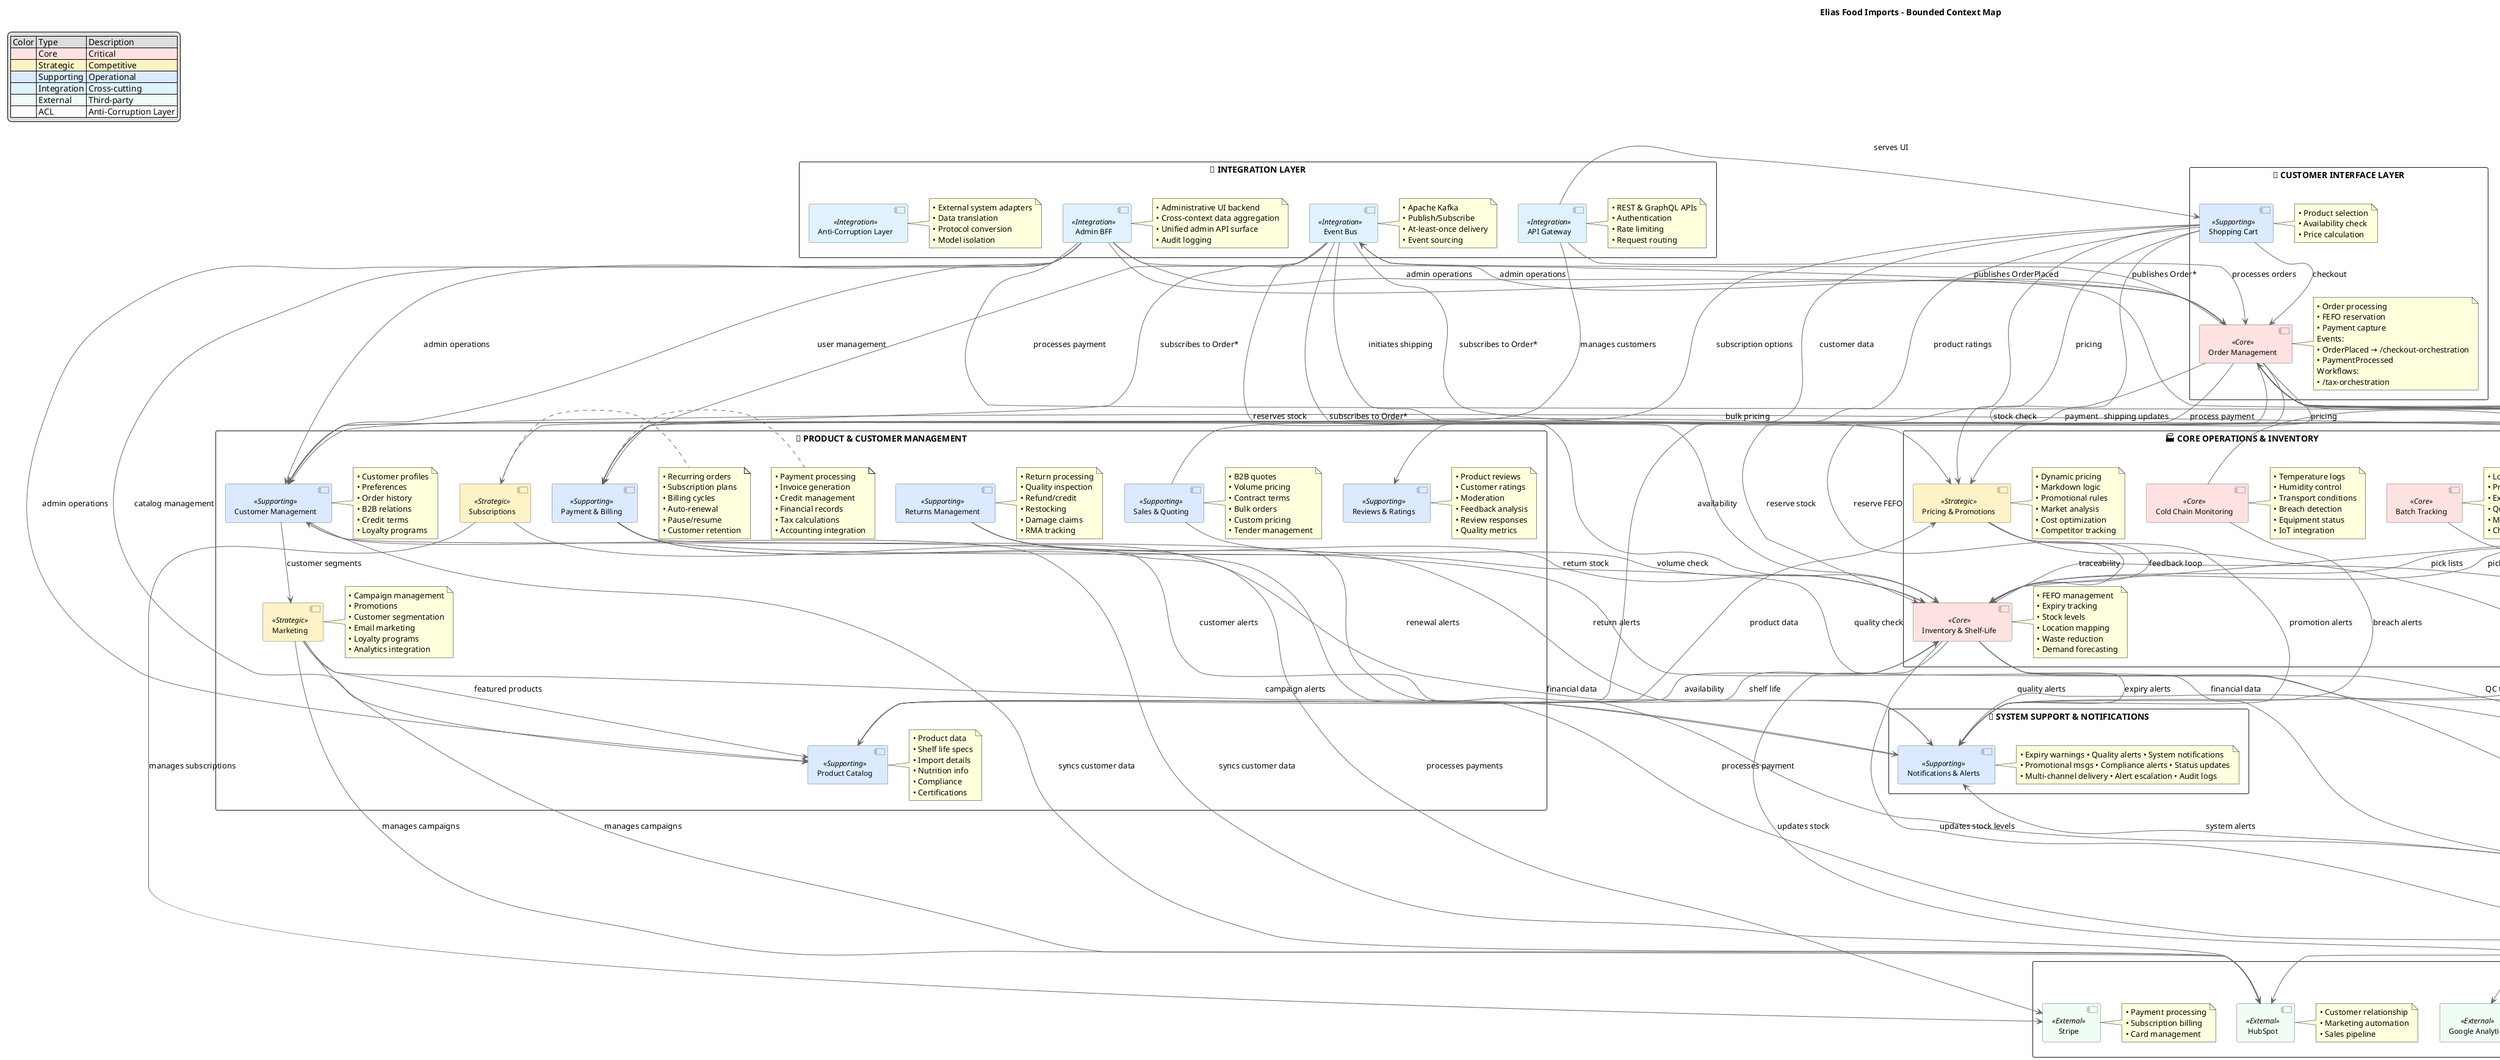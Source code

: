 @startuml efi_context_map

' Enhanced diagram with complete integration points
skinparam component {
    BackgroundColor #dbeafe
    BackgroundColor<<Core>> #fee2e2
    BackgroundColor<<Strategic>> #fef3c7
    BackgroundColor<<Integration>> #e0f2fe
    BackgroundColor<<External>> #f0fdf4
    ArrowColor #666666
    BorderColor #666666
    FontSize 12
}

title Elias Food Imports - Bounded Context Map

legend top left
  | Color | Type | Description |
  |<#fee2e2>|<#fee2e2> Core |<#fee2e2> Critical |
  |<#fef3c7>|<#fef3c7> Strategic |<#fef3c7> Competitive |
  |<#dbeafe>|<#dbeafe> Supporting |<#dbeafe> Operational |
  |<#e0f2fe>|<#e0f2fe> Integration |<#e0f2fe> Cross-cutting |
  |<#f0fdf4>|<#f0fdf4> External |<#f0fdf4> Third-party |
  |<#ffffff>|<#ffffff> ACL |<#ffffff> Anti-Corruption Layer |
endlegend

' Define components
rectangle "🛒 CUSTOMER INTERFACE LAYER" {
  [Shopping Cart] as ShoppingCart <<Supporting>>
  note right of ShoppingCart
    • Product selection
    • Availability check
    • Price calculation
  end note

  [Order Management] as OrderMgmt <<Core>>
  note right of OrderMgmt
    • Order processing
    • FEFO reservation
    • Payment capture
    Events:
    • OrderPlaced → /checkout-orchestration
    • PaymentProcessed
    Workflows: 
    • /tax-orchestration
  end note
}


rectangle "👥 PRODUCT & CUSTOMER MANAGEMENT" as ProductCustomerMgmt {
  [Product Catalog] as ProductCatalog <<Supporting>>
    note right of ProductCatalog
        • Product data
        • Shelf life specs
        • Import details
        • Nutrition info
        • Compliance
        • Certifications
    end note

    [Customer Management] as CustomerMgmt <<Supporting>>
    note right of CustomerMgmt
        • Customer profiles
        • Preferences
        • Order history
        • B2B relations
        • Credit terms
        • Loyalty programs
    end note

    [Payment & Billing] as PaymentBilling <<Supporting>>
    note right of PaymentBilling
        • Payment processing
        • Invoice generation
        • Credit management
        • Financial records
        • Tax calculations
        • Accounting integration
    end note

    [Sales & Quoting] as SalesQuoting <<Supporting>>
    note right of SalesQuoting
        • B2B quotes
        • Volume pricing
        • Contract terms
        • Bulk orders
        • Custom pricing
        • Tender management
    end note

    [Returns Management] as ReturnsMgmt <<Supporting>>
    note right of ReturnsMgmt
        • Return processing
        • Quality inspection
        • Refund/credit
        • Restocking
        • Damage claims
        • RMA tracking
    end note
    
    [Subscriptions] as Subscriptions <<Strategic>>
    note right of Subscriptions
        • Recurring orders
        • Subscription plans
        • Billing cycles
        • Auto-renewal
        • Pause/resume
        • Customer retention
    end note
    
    [Reviews & Ratings] as Reviews <<Supporting>>
    note right of Reviews
        • Product reviews
        • Customer ratings
        • Moderation
        • Feedback analysis
        • Review responses
        • Quality metrics
    end note
    
    [Marketing] as Marketing <<Strategic>>
    note right of Marketing
        • Campaign management
        • Promotions
        • Customer segmentation
        • Email marketing
        • Loyalty programs
        • Analytics integration
    end note
}


rectangle "🏭 CORE OPERATIONS & INVENTORY" as CoreOperations {
  [Inventory & Shelf-Life] as InventoryShelfLife <<Core>>
    note right of InventoryShelfLife
        • FEFO management
        • Expiry tracking
        • Stock levels
        • Location mapping
        • Waste reduction
        • Demand forecasting
    end note

    [Batch Tracking] as BatchTracking <<Core>>
    note right of BatchTracking
        • Lot numbers
        • Production dates
        • Expiry dates
        • Quality scores
        • Movement history
        • Chain of custody
    end note

    [Cold Chain Monitoring] as ColdChainMonitor <<Core>>
    note right of ColdChainMonitor
        • Temperature logs
        • Humidity control
        • Transport conditions
        • Breach detection
        • Equipment status
        • IoT integration
    end note

    [Pricing & Promotions] as PricingPromotions <<Strategic>>
    note right of PricingPromotions
        • Dynamic pricing
        • Markdown logic
        • Promotional rules
        • Market analysis
        • Cost optimization
        • Competitor tracking
    end note
}


rectangle "📦 FULFILLMENT & QUALITY ASSURANCE" as FulfillmentQuality {
  [Shipping & Fulfillment] as ShippingFulfillment <<Core>>
    note right of ShippingFulfillment
        • Order picking
        • Packing optimization
        • Carrier selection
        • Delivery tracking
        • Route optimization
        • Warehouse mgmt
    end note

    [Supplier & Traceability] as SupplierTrace <<Core>>
    note right of SupplierTrace
        • Supplier records
        • Origin tracking
        • Certification mgmt
        • Recall procedures
        • Compliance docs
        • Audit trails
    end note

    [Quality Control] as QualityControl <<Core>>
    note right of QualityControl
        • Incoming inspection
        • Quality standards
        • Testing protocols
        • Rejection handling
        • Compliance check
        • Lab integration
    end note

    [Analytics & Reporting] as AnalyticsReporting <<Supporting>>
    note right of AnalyticsReporting
        • Performance KPIs
        • Trend analysis
        • Demand forecasting
        • Loss prevention
        • ROI metrics
        • BI dashboards
    end note
}


rectangle "🔔 SYSTEM SUPPORT & NOTIFICATIONS" as SystemSupport {
  [Notifications & Alerts] as NotificationsAlerts <<Supporting>>
    note right of NotificationsAlerts
        • Expiry warnings • Quality alerts • System notifications
        • Promotional msgs • Compliance alerts • Status updates
        • Multi-channel delivery • Alert escalation • Audit logs
    end note
}

' Integration Layer
rectangle "🔄 INTEGRATION LAYER" as IntegrationLayer {
  [Event Bus] as EventBus <<Integration>>
    note right of EventBus
        • Apache Kafka
        • Publish/Subscribe
        • At-least-once delivery
        • Event sourcing
    end note
    
  [API Gateway] as APIGateway <<Integration>>
    note right of APIGateway
        • REST & GraphQL APIs
        • Authentication
        • Rate limiting
        • Request routing
    end note
    
  [Admin BFF] as AdminBFF <<Integration>>
    note right of AdminBFF
        • Administrative UI backend
        • Cross-context data aggregation
        • Unified admin API surface
        • Audit logging
    end note
    
  [Anti-Corruption Layer] as ACL <<Integration>>
    note right of ACL
        • External system adapters
        • Data translation
        • Protocol conversion
        • Model isolation
    end note
}

' External Systems
rectangle "🌐 EXTERNAL SYSTEMS" as ExternalSystems {
  ' Payment & Financial
  [Stripe] as Stripe <<External>>
  note right of Stripe
    • Payment processing
    • Subscription billing
    • Card management
  end note
  
  ' ERP & Operations
  [Odoo ERP] as Odoo <<External>>
  note right of Odoo
    • Inventory management
    • Order processing
    • Supply chain
  end note
  
  ' CRM & Marketing
  [HubSpot] as HubSpot <<External>>
  note right of HubSpot
    • Customer relationship
    • Marketing automation
    • Sales pipeline
  end note
  
  ' Logistics
  [Shipping Carriers] as ShippingCarriers <<External>>
  note right of ShippingCarriers
    • FedEx
    • UPS
    • DHL
    • Local couriers
  end note
  
  ' EDI & B2B
  [Supplier EDI] as SupplierEDI <<External>>
  note right of SupplierEDI
    • Supplier integration
    • Purchase orders
    • ASN processing
  end note
  
  ' Analytics
  [Google Analytics] as GoogleAnalytics <<External>>
  [Tableau] as Tableau <<External>>
  
  ' Compliance
  [Compliance Services] as ComplianceServices <<External>>
  note right of ComplianceServices
    • Food safety
    • Import/export
    • Certifications
  end note
  
  [Payment Gateway] as Payment <<External>>
  [Warehouse System] as Warehouse <<External>>
  
  ' Integration points between bounded contexts
  ShoppingCart --> OrderMgmt : checkout
  OrderMgmt --> PaymentBilling : process payment
  OrderMgmt --> InventoryShelfLife : reserve stock
  OrderMgmt --> ShippingFulfillment : fulfill order
  PaymentBilling --> AnalyticsReporting : financial data
  InventoryShelfLife --> ShippingFulfillment : pick lists
  ShippingFulfillment --> CustomerMgmt : shipping updates
  CustomerMgmt --> Marketing : customer segments
  Marketing --> ProductCatalog : featured products
  ProductCatalog --> InventoryShelfLife : availability
  
  ' Event flows
  OrderMgmt --> EventBus : publishes OrderPlaced
  EventBus --> PaymentBilling : processes payment
  EventBus --> InventoryShelfLife : reserves stock
  EventBus --> ShippingFulfillment : initiates shipping
  
  ' External system integrations
  PaymentBilling --> Payment : processes payment
  OrderMgmt --> Warehouse : reserves inventory
  InventoryShelfLife --> Warehouse : updates stock levels
  ShippingFulfillment --> ShippingCarriers : schedules shipments
  CustomerMgmt --> HubSpot : syncs customer data
  Marketing --> HubSpot : manages campaigns
  AnalyticsReporting --> Tableau : visualizes data
  
  ' Cross-cutting concerns
  AdminBFF --> OrderMgmt : admin operations
  AdminBFF --> CustomerMgmt : user management
  AdminBFF --> ProductCatalog : catalog management
  
  ' Enhanced Integration Points with ACLs
  OrderMgmt --> Payment : [ACL]\nProcess Payment
  OrderMgmt --> Warehouse : [OHS]\nReserve Inventory
  
  ' Core business flows
  PricingPromotions --> InventoryShelfLife : feedback loop

  ' Within Fulfillment & Quality
  ShippingFulfillment --> SupplierTrace
  SupplierTrace --> QualityControl
  QualityControl --> AnalyticsReporting
  AnalyticsReporting --> ShippingFulfillment : feedback loop

' Cross-layer connections
ShoppingCart --> ProductCatalog : availability
ShoppingCart --> CustomerMgmt : customer data
ShoppingCart --> Subscriptions : subscription options
ShoppingCart --> Reviews : product ratings
OrderMgmt --> PaymentBilling : payment
ShoppingCart --> InventoryShelfLife : stock check
ShoppingCart --> PricingPromotions : pricing
OrderMgmt --> InventoryShelfLife : reserve FEFO
OrderMgmt --> PricingPromotions : pricing
OrderMgmt --> ShippingFulfillment : fulfill

ProductCatalog --> InventoryShelfLife : shelf life
ProductCatalog --> PricingPromotions : product data
SalesQuoting --> PricingPromotions : bulk pricing
SalesQuoting --> InventoryShelfLife : volume check
ReturnsMgmt --> InventoryShelfLife : return stock
ReturnsMgmt --> QualityControl : quality check
PaymentBilling --> AnalyticsReporting : financial data

InventoryShelfLife --> ShippingFulfillment : pick lists
InventoryShelfLife --> SupplierTrace : traceability
InventoryShelfLife --> QualityControl : QC trigger
InventoryShelfLife --> AnalyticsReporting : inventory KPIs
BatchTracking --> SupplierTrace : batch info
ColdChainMonitor --> ShippingFulfillment : cold chain
PricingPromotions --> AnalyticsReporting : pricing KPIs

' To Notifications
InventoryShelfLife --> NotificationsAlerts : expiry alerts
ColdChainMonitor --> NotificationsAlerts : breach alerts
PricingPromotions --> NotificationsAlerts : promotion alerts
QualityControl --> NotificationsAlerts : quality alerts
AnalyticsReporting --> NotificationsAlerts : system alerts
ReturnsMgmt --> NotificationsAlerts : return alerts
Subscriptions --> NotificationsAlerts : renewal alerts
Marketing --> NotificationsAlerts : campaign alerts

' From Notifications
NotificationsAlerts --> CustomerMgmt : customer alerts
NotificationsAlerts --> OrderMgmt : system alerts

' Integration Layer connections
AdminBFF --> OrderMgmt : admin operations
AdminBFF --> CustomerMgmt : admin operations
AdminBFF --> ProductCatalog : admin operations

' Event Bus connections
OrderMgmt --> EventBus : publishes Order*
EventBus --> PaymentBilling : subscribes to Order*
EventBus --> ShippingFulfillment : subscribes to Order*
EventBus --> InventoryShelfLife : subscribes to Order*

' API Gateway connections
APIGateway --> ShoppingCart : serves UI
APIGateway --> OrderMgmt : processes orders
APIGateway --> CustomerMgmt : manages customers

' External system connections
PaymentBilling --> Stripe : processes payments
Subscriptions --> Stripe : manages subscriptions
OrderMgmt --> Odoo : syncs orders
InventoryShelfLife --> Odoo : updates stock
CustomerMgmt --> HubSpot : syncs customer data
Marketing --> HubSpot : manages campaigns
ShippingFulfillment --> ShippingCarriers : schedules shipments
SupplierTrace --> SupplierEDI : exchanges EDI docs
AnalyticsReporting --> GoogleAnalytics : tracks usage
AnalyticsReporting --> Tableau : visualizes data
QualityControl --> ComplianceServices : verifies compliance
AdminBFF --> Odoo : manages operations
AdminBFF --> HubSpot : manages CRM

' Enhanced Integration Points
OrderMgmt --> Payment : [ACL]\nProcess Payment
OrderMgmt --> Warehouse : [OHS]\nReserve Inventory

@enduml
